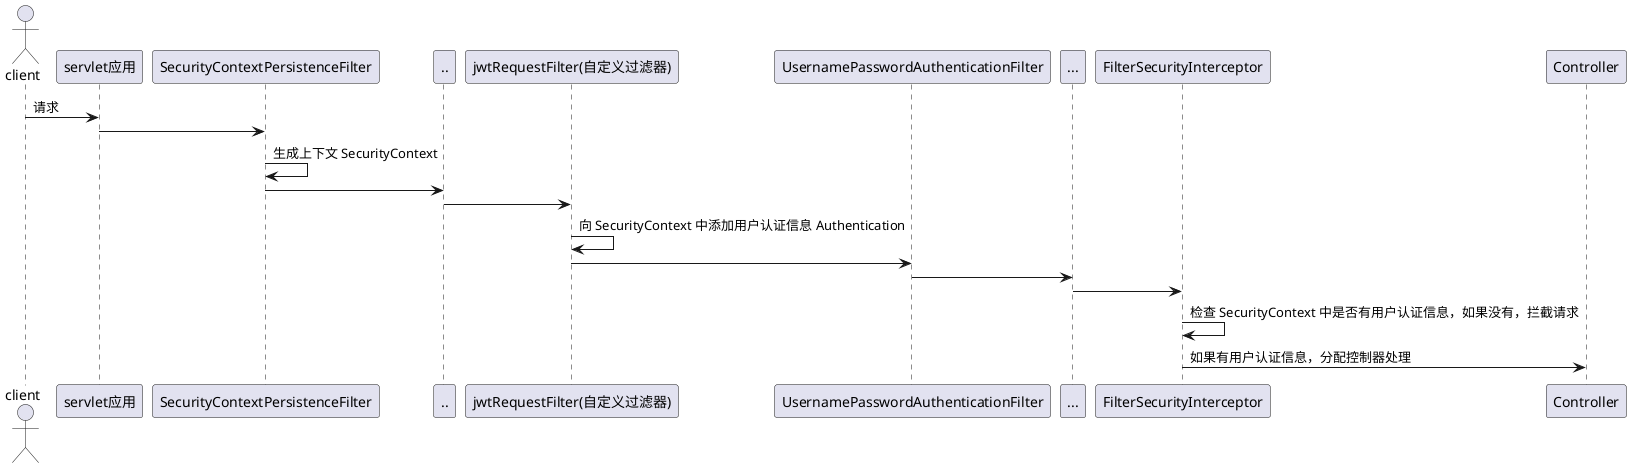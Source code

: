 @startuml sequence-filterChain
actor client

client -> servlet应用 : 请求
servlet应用 -> SecurityContextPersistenceFilter
SecurityContextPersistenceFilter -> SecurityContextPersistenceFilter : 生成上下文 SecurityContext
SecurityContextPersistenceFilter -> ..
.. -> "jwtRequestFilter(自定义过滤器)"
"jwtRequestFilter(自定义过滤器)" -> "jwtRequestFilter(自定义过滤器)" : 向 SecurityContext 中添加用户认证信息 Authentication
"jwtRequestFilter(自定义过滤器)" -> UsernamePasswordAuthenticationFilter
UsernamePasswordAuthenticationFilter -> ...
... -> FilterSecurityInterceptor :
FilterSecurityInterceptor  -> FilterSecurityInterceptor : 检查 SecurityContext 中是否有用户认证信息，如果没有，拦截请求
FilterSecurityInterceptor -> Controller : 如果有用户认证信息，分配控制器处理

@enduml
